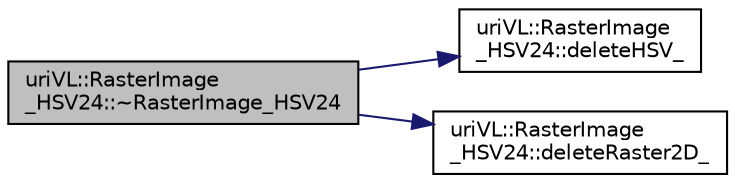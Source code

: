 digraph "uriVL::RasterImage_HSV24::~RasterImage_HSV24"
{
  edge [fontname="Helvetica",fontsize="10",labelfontname="Helvetica",labelfontsize="10"];
  node [fontname="Helvetica",fontsize="10",shape=record];
  rankdir="LR";
  Node1 [label="uriVL::RasterImage\l_HSV24::~RasterImage_HSV24",height=0.2,width=0.4,color="black", fillcolor="grey75", style="filled", fontcolor="black"];
  Node1 -> Node2 [color="midnightblue",fontsize="10",style="solid",fontname="Helvetica"];
  Node2 [label="uriVL::RasterImage\l_HSV24::deleteHSV_",height=0.2,width=0.4,color="black", fillcolor="white", style="filled",URL="$classuriVL_1_1RasterImage__HSV24.html#a729d502efbfd2299dbd81ee738fac140"];
  Node1 -> Node3 [color="midnightblue",fontsize="10",style="solid",fontname="Helvetica"];
  Node3 [label="uriVL::RasterImage\l_HSV24::deleteRaster2D_",height=0.2,width=0.4,color="black", fillcolor="white", style="filled",URL="$classuriVL_1_1RasterImage__HSV24.html#a70c51620caacb9bba2cd80e350e3bed3",tooltip="Deletes the 0-based 2D base raster. "];
}
